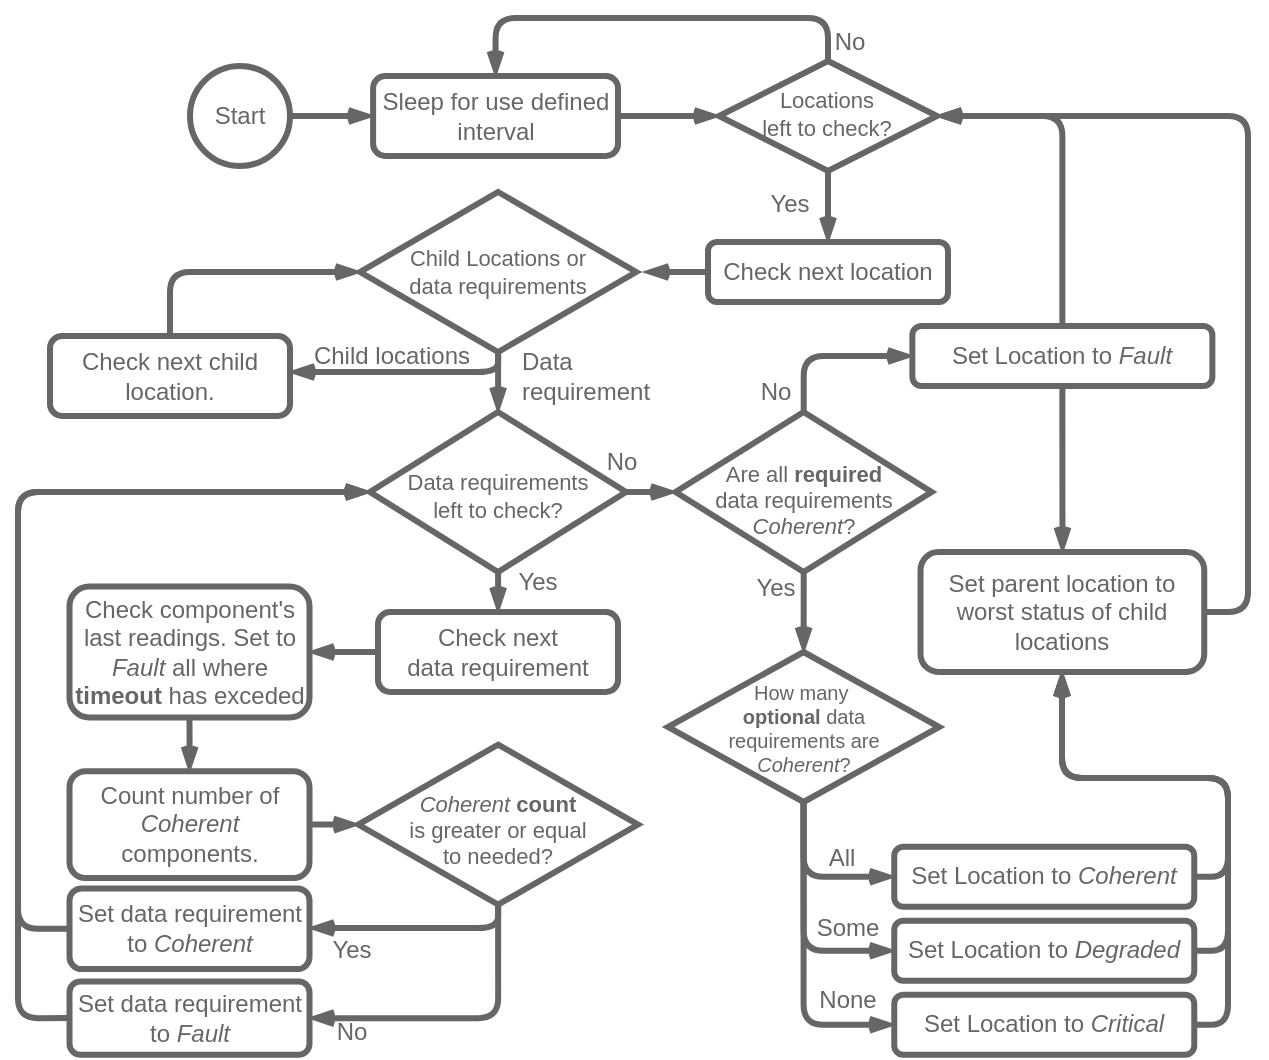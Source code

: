 <mxfile version="22.1.16" type="device">
  <diagram name="Page-1" id="BeeQXuH5mpLVNXQqc5U8">
    <mxGraphModel dx="989" dy="626" grid="1" gridSize="10" guides="1" tooltips="1" connect="1" arrows="1" fold="1" page="1" pageScale="1" pageWidth="850" pageHeight="1100" math="0" shadow="0">
      <root>
        <mxCell id="0" />
        <mxCell id="1" parent="0" />
        <mxCell id="Z_71HISk9Id8crk0vMUr-14" value="" style="edgeStyle=orthogonalEdgeStyle;shape=connector;curved=0;rounded=1;orthogonalLoop=1;jettySize=auto;html=1;labelBackgroundColor=default;strokeColor=#666666;strokeWidth=3;align=center;verticalAlign=middle;fontFamily=Helvetica;fontSize=12;fontColor=#666666;endArrow=openThin;endFill=0;fillColor=#FAE5C7;" parent="1" edge="1">
          <mxGeometry relative="1" as="geometry">
            <mxPoint x="330" y="1025.034" as="sourcePoint" />
          </mxGeometry>
        </mxCell>
        <mxCell id="Z_71HISk9Id8crk0vMUr-17" value="" style="edgeStyle=orthogonalEdgeStyle;shape=connector;curved=0;rounded=1;orthogonalLoop=1;jettySize=auto;html=1;labelBackgroundColor=default;strokeColor=#666666;strokeWidth=3;align=center;verticalAlign=middle;fontFamily=Helvetica;fontSize=12;fontColor=#666666;endArrow=openThin;endFill=0;fillColor=#FAE5C7;" parent="1" edge="1">
          <mxGeometry relative="1" as="geometry">
            <mxPoint x="358.38" y="1145" as="targetPoint" />
          </mxGeometry>
        </mxCell>
        <mxCell id="Z_71HISk9Id8crk0vMUr-1" value="Start" style="ellipse;whiteSpace=wrap;html=1;aspect=fixed;strokeColor=#666666;fontColor=#666666;fillColor=#FFFFFF;strokeWidth=3;" parent="1" vertex="1">
          <mxGeometry x="206" y="304" width="50" height="50" as="geometry" />
        </mxCell>
        <mxCell id="Z_71HISk9Id8crk0vMUr-2" value="Sleep for use defined interval" style="rounded=1;whiteSpace=wrap;html=1;strokeColor=#666666;fontColor=#666666;fillColor=#FFFFFF;strokeWidth=3;" parent="1" vertex="1">
          <mxGeometry x="297.56" y="309" width="122.44" height="40" as="geometry" />
        </mxCell>
        <mxCell id="Z_71HISk9Id8crk0vMUr-91" style="edgeStyle=orthogonalEdgeStyle;shape=connector;curved=0;rounded=1;orthogonalLoop=1;jettySize=auto;html=1;labelBackgroundColor=default;strokeColor=#666666;strokeWidth=3;align=center;verticalAlign=middle;fontFamily=Helvetica;fontSize=12;fontColor=#666666;endArrow=openThin;endFill=0;fillColor=#FAE5C7;" parent="1" source="Z_71HISk9Id8crk0vMUr-1" target="Z_71HISk9Id8crk0vMUr-2" edge="1">
          <mxGeometry relative="1" as="geometry" />
        </mxCell>
        <mxCell id="Z_71HISk9Id8crk0vMUr-5" value="Check next location" style="rounded=1;whiteSpace=wrap;html=1;strokeColor=#666666;fontColor=#666666;fillColor=#FFFFFF;strokeWidth=3;" parent="1" vertex="1">
          <mxGeometry x="465" y="392" width="120" height="30" as="geometry" />
        </mxCell>
        <mxCell id="Z_71HISk9Id8crk0vMUr-7" value="Child Locations or &lt;br&gt;data requirements" style="rhombus;whiteSpace=wrap;html=1;rounded=0;strokeColor=#666666;strokeWidth=3;align=center;verticalAlign=middle;fontFamily=Helvetica;fontSize=11;fontColor=#666666;fillColor=#FFFFFF;spacingTop=-1;" parent="1" vertex="1">
          <mxGeometry x="291.04" y="367" width="138.06" height="80" as="geometry" />
        </mxCell>
        <mxCell id="Z_71HISk9Id8crk0vMUr-10" value="" style="edgeStyle=orthogonalEdgeStyle;shape=connector;curved=0;rounded=1;orthogonalLoop=1;jettySize=auto;html=1;labelBackgroundColor=default;strokeColor=#666666;strokeWidth=3;align=center;verticalAlign=middle;fontFamily=Helvetica;fontSize=12;fontColor=#666666;endArrow=openThin;endFill=0;fillColor=#FAE5C7;" parent="1" source="Z_71HISk9Id8crk0vMUr-5" edge="1">
          <mxGeometry relative="1" as="geometry">
            <mxPoint x="433.06" y="407" as="targetPoint" />
          </mxGeometry>
        </mxCell>
        <mxCell id="Z_71HISk9Id8crk0vMUr-13" value="Data requirement" style="text;html=1;strokeColor=none;fillColor=none;align=left;verticalAlign=middle;whiteSpace=wrap;rounded=0;fontSize=12;fontFamily=Helvetica;fontColor=#666666;" parent="1" vertex="1">
          <mxGeometry x="369.94" y="444" width="60.06" height="30" as="geometry" />
        </mxCell>
        <mxCell id="Z_71HISk9Id8crk0vMUr-89" style="edgeStyle=orthogonalEdgeStyle;shape=connector;curved=0;rounded=1;orthogonalLoop=1;jettySize=auto;html=1;exitX=0.5;exitY=0;exitDx=0;exitDy=0;entryX=0;entryY=0.5;entryDx=0;entryDy=0;labelBackgroundColor=default;strokeColor=#666666;strokeWidth=3;align=center;verticalAlign=middle;fontFamily=Helvetica;fontSize=12;fontColor=#666666;endArrow=openThin;endFill=0;fillColor=#FAE5C7;" parent="1" source="Z_71HISk9Id8crk0vMUr-15" target="Z_71HISk9Id8crk0vMUr-7" edge="1">
          <mxGeometry relative="1" as="geometry" />
        </mxCell>
        <mxCell id="Z_71HISk9Id8crk0vMUr-15" value="Check next child location." style="rounded=1;whiteSpace=wrap;html=1;strokeColor=#666666;fontColor=#666666;fillColor=#FFFFFF;strokeWidth=3;" parent="1" vertex="1">
          <mxGeometry x="136" y="439" width="120" height="40" as="geometry" />
        </mxCell>
        <mxCell id="Z_71HISk9Id8crk0vMUr-25" style="edgeStyle=orthogonalEdgeStyle;shape=connector;curved=0;rounded=1;orthogonalLoop=1;jettySize=auto;html=1;labelBackgroundColor=default;strokeColor=#666666;strokeWidth=3;align=center;verticalAlign=middle;fontFamily=Helvetica;fontSize=12;fontColor=#666666;endArrow=openThin;endFill=0;fillColor=#FAE5C7;exitX=0.5;exitY=1;exitDx=0;exitDy=0;" parent="1" source="Z_71HISk9Id8crk0vMUr-7" target="Z_71HISk9Id8crk0vMUr-15" edge="1">
          <mxGeometry relative="1" as="geometry">
            <Array as="points">
              <mxPoint x="360" y="457" />
            </Array>
          </mxGeometry>
        </mxCell>
        <mxCell id="Z_71HISk9Id8crk0vMUr-23" value="Data requirements &lt;br&gt;left to check?" style="rhombus;whiteSpace=wrap;html=1;rounded=0;strokeColor=#666666;strokeWidth=3;align=center;verticalAlign=middle;fontFamily=Helvetica;fontSize=11;fontColor=#666666;fillColor=#FFFFFF;spacingTop=4;" parent="1" vertex="1">
          <mxGeometry x="295.97" y="477" width="128.06" height="80" as="geometry" />
        </mxCell>
        <mxCell id="Z_71HISk9Id8crk0vMUr-11" value="" style="edgeStyle=orthogonalEdgeStyle;shape=connector;curved=0;rounded=1;orthogonalLoop=1;jettySize=auto;html=1;labelBackgroundColor=default;strokeColor=#666666;strokeWidth=3;align=center;verticalAlign=middle;fontFamily=Helvetica;fontSize=12;fontColor=#666666;endArrow=openThin;endFill=0;fillColor=#FAE5C7;" parent="1" source="Z_71HISk9Id8crk0vMUr-7" target="Z_71HISk9Id8crk0vMUr-23" edge="1">
          <mxGeometry relative="1" as="geometry">
            <mxPoint x="360" y="477" as="targetPoint" />
            <Array as="points">
              <mxPoint x="360" y="467" />
              <mxPoint x="360" y="467" />
            </Array>
          </mxGeometry>
        </mxCell>
        <mxCell id="Z_71HISk9Id8crk0vMUr-26" value="Child locations" style="text;html=1;strokeColor=none;fillColor=none;align=center;verticalAlign=middle;whiteSpace=wrap;rounded=0;fontSize=12;fontFamily=Helvetica;fontColor=#666666;" parent="1" vertex="1">
          <mxGeometry x="263.65" y="441.5" width="86.35" height="15" as="geometry" />
        </mxCell>
        <mxCell id="Z_71HISk9Id8crk0vMUr-28" value="No" style="text;html=1;strokeColor=none;fillColor=none;align=center;verticalAlign=middle;whiteSpace=wrap;rounded=0;fontSize=12;fontFamily=Helvetica;fontColor=#666666;" parent="1" vertex="1">
          <mxGeometry x="403.81" y="492" width="36.25" height="20" as="geometry" />
        </mxCell>
        <mxCell id="Z_71HISk9Id8crk0vMUr-29" value="Yes" style="text;html=1;strokeColor=none;fillColor=none;align=center;verticalAlign=middle;whiteSpace=wrap;rounded=0;fontSize=12;fontFamily=Helvetica;fontColor=#666666;" parent="1" vertex="1">
          <mxGeometry x="350" y="547" width="60" height="30" as="geometry" />
        </mxCell>
        <mxCell id="Z_71HISk9Id8crk0vMUr-31" value="Check component&#39;s last readings. Set to &lt;i&gt;Fault&lt;/i&gt; all where &lt;b&gt;timeout&lt;/b&gt; has exceded" style="rounded=1;whiteSpace=wrap;html=1;strokeColor=#666666;fontColor=#666666;fillColor=#FFFFFF;strokeWidth=3;" parent="1" vertex="1">
          <mxGeometry x="145.75" y="564.25" width="120" height="65.5" as="geometry" />
        </mxCell>
        <mxCell id="Z_71HISk9Id8crk0vMUr-32" value="Count number of &lt;i&gt;Coherent&lt;/i&gt; components." style="rounded=1;whiteSpace=wrap;html=1;strokeColor=#666666;fontColor=#666666;fillColor=#FFFFFF;strokeWidth=3;" parent="1" vertex="1">
          <mxGeometry x="145.75" y="656.62" width="120" height="53.38" as="geometry" />
        </mxCell>
        <mxCell id="Z_71HISk9Id8crk0vMUr-30" value="" style="edgeStyle=orthogonalEdgeStyle;shape=connector;curved=0;rounded=1;orthogonalLoop=1;jettySize=auto;html=1;labelBackgroundColor=default;strokeColor=#666666;strokeWidth=3;align=center;verticalAlign=middle;fontFamily=Helvetica;fontSize=12;fontColor=#666666;endArrow=openThin;endFill=0;fillColor=#FAE5C7;exitX=0.5;exitY=1;exitDx=0;exitDy=0;entryX=0.5;entryY=0;entryDx=0;entryDy=0;" parent="1" source="Z_71HISk9Id8crk0vMUr-31" target="Z_71HISk9Id8crk0vMUr-32" edge="1">
          <mxGeometry relative="1" as="geometry">
            <mxPoint x="205.828" y="633.5" as="sourcePoint" />
            <Array as="points">
              <mxPoint x="206" y="648" />
              <mxPoint x="206" y="648" />
            </Array>
          </mxGeometry>
        </mxCell>
        <mxCell id="Z_71HISk9Id8crk0vMUr-35" value="" style="edgeStyle=orthogonalEdgeStyle;shape=connector;curved=0;rounded=1;orthogonalLoop=1;jettySize=auto;html=1;labelBackgroundColor=default;strokeColor=#666666;strokeWidth=3;align=center;verticalAlign=middle;fontFamily=Helvetica;fontSize=12;fontColor=#666666;endArrow=openThin;endFill=0;fillColor=#FAE5C7;" parent="1" source="Z_71HISk9Id8crk0vMUr-34" target="Z_71HISk9Id8crk0vMUr-31" edge="1">
          <mxGeometry relative="1" as="geometry" />
        </mxCell>
        <mxCell id="Z_71HISk9Id8crk0vMUr-34" value="Check next &lt;br&gt;data requirement" style="rounded=1;whiteSpace=wrap;html=1;strokeColor=#666666;fontColor=#666666;fillColor=#FFFFFF;strokeWidth=3;" parent="1" vertex="1">
          <mxGeometry x="300" y="577" width="120" height="40" as="geometry" />
        </mxCell>
        <mxCell id="Z_71HISk9Id8crk0vMUr-27" style="edgeStyle=orthogonalEdgeStyle;shape=connector;curved=0;rounded=1;orthogonalLoop=1;jettySize=auto;html=1;labelBackgroundColor=default;strokeColor=#666666;strokeWidth=3;align=center;verticalAlign=middle;fontFamily=Helvetica;fontSize=12;fontColor=#666666;endArrow=openThin;endFill=0;fillColor=#FAE5C7;" parent="1" source="Z_71HISk9Id8crk0vMUr-23" target="Z_71HISk9Id8crk0vMUr-34" edge="1">
          <mxGeometry relative="1" as="geometry">
            <mxPoint x="359.952" y="566.976" as="sourcePoint" />
            <mxPoint x="360" y="608" as="targetPoint" />
          </mxGeometry>
        </mxCell>
        <mxCell id="HXwjaB1A8Xpsmmef5tPp-7" style="edgeStyle=orthogonalEdgeStyle;shape=connector;curved=0;rounded=1;orthogonalLoop=1;jettySize=auto;html=1;exitX=0.5;exitY=1;exitDx=0;exitDy=0;labelBackgroundColor=default;strokeColor=#666666;strokeWidth=3;align=center;verticalAlign=middle;fontFamily=Helvetica;fontSize=12;fontColor=#666666;endArrow=openThin;endFill=0;fillColor=#FAE5C7;" edge="1" parent="1" source="Z_71HISk9Id8crk0vMUr-37" target="Z_71HISk9Id8crk0vMUr-40">
          <mxGeometry relative="1" as="geometry">
            <Array as="points">
              <mxPoint x="360" y="735" />
            </Array>
          </mxGeometry>
        </mxCell>
        <mxCell id="HXwjaB1A8Xpsmmef5tPp-8" style="edgeStyle=orthogonalEdgeStyle;shape=connector;curved=0;rounded=1;orthogonalLoop=1;jettySize=auto;html=1;exitX=0.5;exitY=1;exitDx=0;exitDy=0;entryX=1;entryY=0.5;entryDx=0;entryDy=0;labelBackgroundColor=default;strokeColor=#666666;strokeWidth=3;align=center;verticalAlign=middle;fontFamily=Helvetica;fontSize=12;fontColor=#666666;endArrow=openThin;endFill=0;fillColor=#FAE5C7;" edge="1" parent="1" source="Z_71HISk9Id8crk0vMUr-37" target="Z_71HISk9Id8crk0vMUr-33">
          <mxGeometry relative="1" as="geometry" />
        </mxCell>
        <mxCell id="Z_71HISk9Id8crk0vMUr-37" value="&lt;i&gt;Coherent&lt;/i&gt; &lt;b&gt;count&lt;/b&gt;&lt;br&gt;is greater or equal &lt;br&gt;to needed?" style="rhombus;whiteSpace=wrap;html=1;rounded=0;strokeColor=#666666;strokeWidth=3;align=center;verticalAlign=middle;fontFamily=Helvetica;fontSize=11;fontColor=#666666;fillColor=#FFFFFF;spacingTop=5;" parent="1" vertex="1">
          <mxGeometry x="290.13" y="643.31" width="139.87" height="80" as="geometry" />
        </mxCell>
        <mxCell id="Z_71HISk9Id8crk0vMUr-38" style="edgeStyle=orthogonalEdgeStyle;shape=connector;curved=0;rounded=1;orthogonalLoop=1;jettySize=auto;html=1;labelBackgroundColor=default;strokeColor=#666666;strokeWidth=3;align=center;verticalAlign=middle;fontFamily=Helvetica;fontSize=12;fontColor=#666666;endArrow=openThin;endFill=0;fillColor=#FAE5C7;" parent="1" source="Z_71HISk9Id8crk0vMUr-32" target="Z_71HISk9Id8crk0vMUr-37" edge="1">
          <mxGeometry relative="1" as="geometry" />
        </mxCell>
        <mxCell id="Z_71HISk9Id8crk0vMUr-43" value="Yes" style="text;html=1;strokeColor=none;fillColor=none;align=center;verticalAlign=middle;whiteSpace=wrap;rounded=0;fontSize=12;fontFamily=Helvetica;fontColor=#666666;" parent="1" vertex="1">
          <mxGeometry x="271.59" y="739.55" width="30" height="13.63" as="geometry" />
        </mxCell>
        <mxCell id="Z_71HISk9Id8crk0vMUr-44" value="No" style="text;html=1;strokeColor=none;fillColor=none;align=center;verticalAlign=middle;whiteSpace=wrap;rounded=0;fontSize=12;fontFamily=Helvetica;fontColor=#666666;" parent="1" vertex="1">
          <mxGeometry x="279.76" y="781.37" width="13.65" height="10.62" as="geometry" />
        </mxCell>
        <mxCell id="Z_71HISk9Id8crk0vMUr-45" style="edgeStyle=orthogonalEdgeStyle;shape=connector;curved=0;rounded=1;orthogonalLoop=1;jettySize=auto;html=1;labelBackgroundColor=default;strokeColor=#666666;strokeWidth=3;align=center;verticalAlign=middle;fontFamily=Helvetica;fontSize=12;fontColor=#666666;endArrow=openThin;endFill=0;fillColor=#FAE5C7;entryX=0;entryY=0.5;entryDx=0;entryDy=0;exitX=0;exitY=0.5;exitDx=0;exitDy=0;" parent="1" source="Z_71HISk9Id8crk0vMUr-40" target="Z_71HISk9Id8crk0vMUr-23" edge="1">
          <mxGeometry relative="1" as="geometry">
            <Array as="points">
              <mxPoint x="120" y="735" />
              <mxPoint x="120" y="517" />
            </Array>
          </mxGeometry>
        </mxCell>
        <mxCell id="Z_71HISk9Id8crk0vMUr-46" style="edgeStyle=orthogonalEdgeStyle;shape=connector;curved=0;rounded=1;orthogonalLoop=1;jettySize=auto;html=1;entryX=0;entryY=0.5;entryDx=0;entryDy=0;labelBackgroundColor=default;strokeColor=#666666;strokeWidth=3;align=center;verticalAlign=middle;fontFamily=Helvetica;fontSize=12;fontColor=#666666;endArrow=openThin;endFill=0;fillColor=#FAE5C7;exitX=0;exitY=0.5;exitDx=0;exitDy=0;" parent="1" source="Z_71HISk9Id8crk0vMUr-33" target="Z_71HISk9Id8crk0vMUr-23" edge="1">
          <mxGeometry relative="1" as="geometry">
            <Array as="points">
              <mxPoint x="120" y="780" />
              <mxPoint x="120" y="517" />
            </Array>
          </mxGeometry>
        </mxCell>
        <mxCell id="Z_71HISk9Id8crk0vMUr-47" value="Are all &lt;b&gt;required&lt;/b&gt; &lt;br&gt;data requirements &lt;br&gt;&lt;i&gt;Coherent&lt;/i&gt;?" style="rhombus;whiteSpace=wrap;html=1;rounded=0;strokeColor=#666666;strokeWidth=3;align=center;verticalAlign=middle;fontFamily=Helvetica;fontSize=11;fontColor=#666666;fillColor=#FFFFFF;spacingTop=7;" parent="1" vertex="1">
          <mxGeometry x="448.75" y="477" width="128.06" height="80" as="geometry" />
        </mxCell>
        <mxCell id="Z_71HISk9Id8crk0vMUr-48" style="edgeStyle=orthogonalEdgeStyle;shape=connector;curved=0;rounded=1;orthogonalLoop=1;jettySize=auto;html=1;labelBackgroundColor=default;strokeColor=#666666;strokeWidth=3;align=center;verticalAlign=middle;fontFamily=Helvetica;fontSize=12;fontColor=#666666;endArrow=openThin;endFill=0;fillColor=#FAE5C7;" parent="1" source="Z_71HISk9Id8crk0vMUr-23" target="Z_71HISk9Id8crk0vMUr-47" edge="1">
          <mxGeometry relative="1" as="geometry" />
        </mxCell>
        <mxCell id="Z_71HISk9Id8crk0vMUr-33" value="Set data requirement to&lt;i&gt; Fault&lt;/i&gt;" style="rounded=1;whiteSpace=wrap;html=1;strokeColor=#666666;fontColor=#666666;fillColor=#FFFFFF;strokeWidth=3;" parent="1" vertex="1">
          <mxGeometry x="145.75" y="761.75" width="120" height="36.62" as="geometry" />
        </mxCell>
        <mxCell id="Z_71HISk9Id8crk0vMUr-40" value="Set data requirement to &lt;i&gt;Coherent&lt;/i&gt;" style="rounded=1;whiteSpace=wrap;html=1;strokeColor=#666666;fontColor=#666666;fillColor=#FFFFFF;strokeWidth=3;" parent="1" vertex="1">
          <mxGeometry x="145.75" y="715.19" width="120" height="40.37" as="geometry" />
        </mxCell>
        <mxCell id="HXwjaB1A8Xpsmmef5tPp-3" style="edgeStyle=orthogonalEdgeStyle;shape=connector;curved=0;rounded=1;orthogonalLoop=1;jettySize=auto;html=1;exitX=0.5;exitY=1;exitDx=0;exitDy=0;labelBackgroundColor=default;strokeColor=#666666;strokeWidth=3;align=center;verticalAlign=middle;fontFamily=Helvetica;fontSize=12;fontColor=#666666;endArrow=openThin;endFill=0;fillColor=#FAE5C7;" edge="1" parent="1" source="Z_71HISk9Id8crk0vMUr-49" target="HXwjaB1A8Xpsmmef5tPp-2">
          <mxGeometry relative="1" as="geometry" />
        </mxCell>
        <mxCell id="Z_71HISk9Id8crk0vMUr-49" value="Set Location to &lt;i&gt;Fault&lt;/i&gt;" style="rounded=1;whiteSpace=wrap;html=1;strokeColor=#666666;fontColor=#666666;fillColor=#FFFFFF;strokeWidth=3;" parent="1" vertex="1">
          <mxGeometry x="567.19" y="434" width="150" height="30" as="geometry" />
        </mxCell>
        <mxCell id="Z_71HISk9Id8crk0vMUr-51" style="edgeStyle=orthogonalEdgeStyle;shape=connector;curved=0;rounded=1;orthogonalLoop=1;jettySize=auto;html=1;entryX=0;entryY=0.5;entryDx=0;entryDy=0;labelBackgroundColor=default;strokeColor=#666666;strokeWidth=3;align=center;verticalAlign=middle;fontFamily=Helvetica;fontSize=12;fontColor=#666666;endArrow=openThin;endFill=0;fillColor=#FAE5C7;" parent="1" source="Z_71HISk9Id8crk0vMUr-47" target="Z_71HISk9Id8crk0vMUr-49" edge="1">
          <mxGeometry relative="1" as="geometry">
            <Array as="points">
              <mxPoint x="513" y="449" />
            </Array>
          </mxGeometry>
        </mxCell>
        <mxCell id="Z_71HISk9Id8crk0vMUr-52" value="Yes" style="text;html=1;strokeColor=none;fillColor=none;align=center;verticalAlign=middle;whiteSpace=wrap;rounded=0;fontSize=12;fontFamily=Helvetica;fontColor=#666666;" parent="1" vertex="1">
          <mxGeometry x="481" y="554.5" width="36.25" height="20" as="geometry" />
        </mxCell>
        <mxCell id="Z_71HISk9Id8crk0vMUr-53" value="How many&amp;nbsp;&lt;br&gt;&lt;b style=&quot;font-size: 10px;&quot;&gt;optional&amp;nbsp;&lt;/b&gt;data &lt;br&gt;requirements are&lt;br style=&quot;font-size: 10px;&quot;&gt;&lt;i&gt;Coherent&lt;/i&gt;?" style="rhombus;whiteSpace=wrap;html=1;rounded=0;strokeColor=#666666;strokeWidth=3;align=center;verticalAlign=middle;fontFamily=Helvetica;fontSize=10;fontColor=#666666;fillColor=#FFFFFF;spacingTop=1;" parent="1" vertex="1">
          <mxGeometry x="444.97" y="597" width="135.62" height="75" as="geometry" />
        </mxCell>
        <mxCell id="Z_71HISk9Id8crk0vMUr-56" style="edgeStyle=orthogonalEdgeStyle;shape=connector;curved=0;rounded=1;orthogonalLoop=1;jettySize=auto;html=1;labelBackgroundColor=default;strokeColor=#666666;strokeWidth=3;align=center;verticalAlign=middle;fontFamily=Helvetica;fontSize=12;fontColor=#666666;endArrow=openThin;endFill=0;fillColor=#FAE5C7;" parent="1" source="Z_71HISk9Id8crk0vMUr-47" target="Z_71HISk9Id8crk0vMUr-53" edge="1">
          <mxGeometry relative="1" as="geometry" />
        </mxCell>
        <mxCell id="Z_71HISk9Id8crk0vMUr-66" value="No" style="text;html=1;strokeColor=none;fillColor=none;align=center;verticalAlign=middle;whiteSpace=wrap;rounded=0;fontSize=12;fontFamily=Helvetica;fontColor=#666666;" parent="1" vertex="1">
          <mxGeometry x="481" y="457" width="36.25" height="20" as="geometry" />
        </mxCell>
        <mxCell id="Z_71HISk9Id8crk0vMUr-67" value="Some" style="text;html=1;strokeColor=none;fillColor=none;align=center;verticalAlign=middle;whiteSpace=wrap;rounded=0;fontSize=12;fontFamily=Helvetica;fontColor=#666666;" parent="1" vertex="1">
          <mxGeometry x="517.25" y="724.87" width="36.25" height="20" as="geometry" />
        </mxCell>
        <mxCell id="Z_71HISk9Id8crk0vMUr-70" value="All" style="text;html=1;strokeColor=none;fillColor=none;align=center;verticalAlign=middle;whiteSpace=wrap;rounded=0;fontSize=12;fontFamily=Helvetica;fontColor=#666666;" parent="1" vertex="1">
          <mxGeometry x="514.25" y="689.87" width="36.25" height="20" as="geometry" />
        </mxCell>
        <mxCell id="Z_71HISk9Id8crk0vMUr-71" value="None" style="text;html=1;strokeColor=none;fillColor=none;align=center;verticalAlign=middle;whiteSpace=wrap;rounded=0;fontSize=12;fontFamily=Helvetica;fontColor=#666666;" parent="1" vertex="1">
          <mxGeometry x="517.25" y="761.37" width="36.25" height="20" as="geometry" />
        </mxCell>
        <mxCell id="Z_71HISk9Id8crk0vMUr-58" value="Set Location to&amp;nbsp;&lt;i&gt;Coherent&lt;br&gt;&lt;/i&gt;" style="rounded=1;whiteSpace=wrap;html=1;strokeColor=#666666;fontColor=#666666;fillColor=#FFFFFF;strokeWidth=3;" parent="1" vertex="1">
          <mxGeometry x="558.13" y="694.37" width="150" height="30" as="geometry" />
        </mxCell>
        <mxCell id="Z_71HISk9Id8crk0vMUr-80" style="edgeStyle=orthogonalEdgeStyle;shape=connector;curved=0;rounded=1;orthogonalLoop=1;jettySize=auto;html=1;exitX=0.5;exitY=1;exitDx=0;exitDy=0;entryX=0;entryY=0.5;entryDx=0;entryDy=0;labelBackgroundColor=default;strokeColor=#666666;strokeWidth=3;align=center;verticalAlign=middle;fontFamily=Helvetica;fontSize=12;fontColor=#666666;endArrow=openThin;endFill=0;fillColor=#FAE5C7;" parent="1" source="Z_71HISk9Id8crk0vMUr-53" target="Z_71HISk9Id8crk0vMUr-58" edge="1">
          <mxGeometry relative="1" as="geometry" />
        </mxCell>
        <mxCell id="Z_71HISk9Id8crk0vMUr-61" value="Set Location to &lt;i&gt;Degraded&lt;br&gt;&lt;/i&gt;" style="rounded=1;whiteSpace=wrap;html=1;strokeColor=#666666;fontColor=#666666;fillColor=#FFFFFF;strokeWidth=3;" parent="1" vertex="1">
          <mxGeometry x="558.13" y="731.37" width="150" height="30" as="geometry" />
        </mxCell>
        <mxCell id="Z_71HISk9Id8crk0vMUr-81" style="edgeStyle=orthogonalEdgeStyle;shape=connector;curved=0;rounded=1;orthogonalLoop=1;jettySize=auto;html=1;exitX=0.5;exitY=1;exitDx=0;exitDy=0;entryX=0;entryY=0.5;entryDx=0;entryDy=0;labelBackgroundColor=default;strokeColor=#666666;strokeWidth=3;align=center;verticalAlign=middle;fontFamily=Helvetica;fontSize=12;fontColor=#666666;endArrow=openThin;endFill=0;fillColor=#FAE5C7;" parent="1" source="Z_71HISk9Id8crk0vMUr-53" target="Z_71HISk9Id8crk0vMUr-61" edge="1">
          <mxGeometry relative="1" as="geometry" />
        </mxCell>
        <mxCell id="Z_71HISk9Id8crk0vMUr-62" value="Set Location to&amp;nbsp;&lt;i&gt;Critical&lt;br&gt;&lt;/i&gt;" style="rounded=1;whiteSpace=wrap;html=1;strokeColor=#666666;fontColor=#666666;fillColor=#FFFFFF;strokeWidth=3;" parent="1" vertex="1">
          <mxGeometry x="558.13" y="768.37" width="150" height="30" as="geometry" />
        </mxCell>
        <mxCell id="Z_71HISk9Id8crk0vMUr-82" style="edgeStyle=orthogonalEdgeStyle;shape=connector;curved=0;rounded=1;orthogonalLoop=1;jettySize=auto;html=1;exitX=0.5;exitY=1;exitDx=0;exitDy=0;entryX=0;entryY=0.5;entryDx=0;entryDy=0;labelBackgroundColor=default;strokeColor=#666666;strokeWidth=3;align=center;verticalAlign=middle;fontFamily=Helvetica;fontSize=12;fontColor=#666666;endArrow=openThin;endFill=0;fillColor=#FAE5C7;" parent="1" source="Z_71HISk9Id8crk0vMUr-53" target="Z_71HISk9Id8crk0vMUr-62" edge="1">
          <mxGeometry relative="1" as="geometry" />
        </mxCell>
        <mxCell id="Z_71HISk9Id8crk0vMUr-93" style="edgeStyle=orthogonalEdgeStyle;shape=connector;curved=0;rounded=1;orthogonalLoop=1;jettySize=auto;html=1;exitX=0.5;exitY=0;exitDx=0;exitDy=0;entryX=0.5;entryY=0;entryDx=0;entryDy=0;labelBackgroundColor=default;strokeColor=#666666;strokeWidth=3;align=center;verticalAlign=middle;fontFamily=Helvetica;fontSize=12;fontColor=#666666;endArrow=openThin;endFill=0;fillColor=#FAE5C7;" parent="1" source="Z_71HISk9Id8crk0vMUr-88" target="Z_71HISk9Id8crk0vMUr-2" edge="1">
          <mxGeometry relative="1" as="geometry">
            <Array as="points">
              <mxPoint x="525" y="280" />
              <mxPoint x="359" y="280" />
            </Array>
          </mxGeometry>
        </mxCell>
        <mxCell id="Z_71HISk9Id8crk0vMUr-88" value="Locations&lt;br&gt;left to check?" style="rhombus;whiteSpace=wrap;html=1;rounded=0;strokeColor=#666666;strokeWidth=3;align=center;verticalAlign=middle;fontFamily=Helvetica;fontSize=11;fontColor=#666666;fillColor=#FFFFFF;spacingTop=-3;" parent="1" vertex="1">
          <mxGeometry x="470.48" y="301.5" width="109.03" height="55" as="geometry" />
        </mxCell>
        <mxCell id="Z_71HISk9Id8crk0vMUr-90" style="edgeStyle=orthogonalEdgeStyle;shape=connector;curved=0;rounded=1;orthogonalLoop=1;jettySize=auto;html=1;labelBackgroundColor=default;strokeColor=#666666;strokeWidth=3;align=center;verticalAlign=middle;fontFamily=Helvetica;fontSize=12;fontColor=#666666;endArrow=openThin;endFill=0;fillColor=#FAE5C7;exitX=1;exitY=0.5;exitDx=0;exitDy=0;entryX=0;entryY=0.5;entryDx=0;entryDy=0;" parent="1" source="Z_71HISk9Id8crk0vMUr-2" target="Z_71HISk9Id8crk0vMUr-88" edge="1">
          <mxGeometry relative="1" as="geometry">
            <Array as="points">
              <mxPoint x="440" y="329" />
              <mxPoint x="440" y="329" />
            </Array>
          </mxGeometry>
        </mxCell>
        <mxCell id="Z_71HISk9Id8crk0vMUr-9" style="edgeStyle=orthogonalEdgeStyle;shape=connector;curved=0;rounded=1;orthogonalLoop=1;jettySize=auto;html=1;labelBackgroundColor=default;strokeColor=#666666;strokeWidth=3;align=center;verticalAlign=middle;fontFamily=Helvetica;fontSize=12;fontColor=#666666;endArrow=openThin;endFill=0;fillColor=#FAE5C7;" parent="1" source="Z_71HISk9Id8crk0vMUr-88" target="Z_71HISk9Id8crk0vMUr-5" edge="1">
          <mxGeometry relative="1" as="geometry" />
        </mxCell>
        <mxCell id="Z_71HISk9Id8crk0vMUr-50" style="edgeStyle=orthogonalEdgeStyle;shape=connector;curved=0;rounded=1;orthogonalLoop=1;jettySize=auto;html=1;entryX=1;entryY=0.5;entryDx=0;entryDy=0;labelBackgroundColor=default;strokeColor=#666666;strokeWidth=3;align=center;verticalAlign=middle;fontFamily=Helvetica;fontSize=12;fontColor=#666666;endArrow=openThin;endFill=0;fillColor=#FAE5C7;exitX=0.5;exitY=0;exitDx=0;exitDy=0;" parent="1" source="Z_71HISk9Id8crk0vMUr-49" target="Z_71HISk9Id8crk0vMUr-88" edge="1">
          <mxGeometry relative="1" as="geometry">
            <Array as="points">
              <mxPoint x="642" y="329" />
            </Array>
          </mxGeometry>
        </mxCell>
        <mxCell id="Z_71HISk9Id8crk0vMUr-84" style="edgeStyle=orthogonalEdgeStyle;shape=connector;curved=0;rounded=1;orthogonalLoop=1;jettySize=auto;html=1;entryX=0.5;entryY=1;entryDx=0;entryDy=0;labelBackgroundColor=default;strokeColor=#666666;strokeWidth=3;align=center;verticalAlign=middle;fontFamily=Helvetica;fontSize=12;fontColor=#666666;endArrow=openThin;endFill=0;fillColor=#FAE5C7;" parent="1" source="Z_71HISk9Id8crk0vMUr-58" target="HXwjaB1A8Xpsmmef5tPp-2" edge="1">
          <mxGeometry relative="1" as="geometry">
            <Array as="points">
              <mxPoint x="725" y="709" />
              <mxPoint x="725" y="660" />
              <mxPoint x="642" y="660" />
              <mxPoint x="642" y="607" />
            </Array>
          </mxGeometry>
        </mxCell>
        <mxCell id="Z_71HISk9Id8crk0vMUr-85" style="edgeStyle=orthogonalEdgeStyle;shape=connector;curved=0;rounded=1;orthogonalLoop=1;jettySize=auto;html=1;labelBackgroundColor=default;strokeColor=#666666;strokeWidth=3;align=center;verticalAlign=middle;fontFamily=Helvetica;fontSize=12;fontColor=#666666;endArrow=openThin;endFill=0;fillColor=#FAE5C7;entryX=0.5;entryY=1;entryDx=0;entryDy=0;" parent="1" source="Z_71HISk9Id8crk0vMUr-61" target="HXwjaB1A8Xpsmmef5tPp-2" edge="1">
          <mxGeometry relative="1" as="geometry">
            <mxPoint x="585" y="407" as="targetPoint" />
            <Array as="points">
              <mxPoint x="725" y="746" />
              <mxPoint x="725" y="660" />
              <mxPoint x="642" y="660" />
              <mxPoint x="642" y="607" />
            </Array>
          </mxGeometry>
        </mxCell>
        <mxCell id="Z_71HISk9Id8crk0vMUr-86" style="edgeStyle=orthogonalEdgeStyle;shape=connector;curved=0;rounded=1;orthogonalLoop=1;jettySize=auto;html=1;exitX=1;exitY=0.5;exitDx=0;exitDy=0;entryX=0.5;entryY=1;entryDx=0;entryDy=0;labelBackgroundColor=default;strokeColor=#666666;strokeWidth=3;align=center;verticalAlign=middle;fontFamily=Helvetica;fontSize=12;fontColor=#666666;endArrow=openThin;endFill=0;fillColor=#FAE5C7;" parent="1" source="Z_71HISk9Id8crk0vMUr-62" target="HXwjaB1A8Xpsmmef5tPp-2" edge="1">
          <mxGeometry relative="1" as="geometry">
            <Array as="points">
              <mxPoint x="725" y="783" />
              <mxPoint x="725" y="660" />
              <mxPoint x="642" y="660" />
              <mxPoint x="642" y="607" />
            </Array>
          </mxGeometry>
        </mxCell>
        <mxCell id="HXwjaB1A8Xpsmmef5tPp-4" style="edgeStyle=orthogonalEdgeStyle;shape=connector;curved=0;rounded=1;orthogonalLoop=1;jettySize=auto;html=1;entryX=1;entryY=0.5;entryDx=0;entryDy=0;labelBackgroundColor=default;strokeColor=#666666;strokeWidth=3;align=center;verticalAlign=middle;fontFamily=Helvetica;fontSize=12;fontColor=#666666;endArrow=openThin;endFill=0;fillColor=#FAE5C7;" edge="1" parent="1" source="HXwjaB1A8Xpsmmef5tPp-2" target="Z_71HISk9Id8crk0vMUr-88">
          <mxGeometry relative="1" as="geometry">
            <Array as="points">
              <mxPoint x="735" y="577" />
              <mxPoint x="735" y="329" />
            </Array>
          </mxGeometry>
        </mxCell>
        <mxCell id="HXwjaB1A8Xpsmmef5tPp-2" value="Set parent location to worst status of child locations" style="rounded=1;whiteSpace=wrap;html=1;strokeColor=#666666;fontColor=#666666;fillColor=#FFFFFF;strokeWidth=3;" vertex="1" parent="1">
          <mxGeometry x="571.26" y="547" width="141.87" height="60" as="geometry" />
        </mxCell>
        <mxCell id="HXwjaB1A8Xpsmmef5tPp-5" value="No" style="text;html=1;strokeColor=none;fillColor=none;align=center;verticalAlign=middle;whiteSpace=wrap;rounded=0;fontSize=12;fontFamily=Helvetica;fontColor=#666666;" vertex="1" parent="1">
          <mxGeometry x="523.88" y="283" width="23.5" height="18.5" as="geometry" />
        </mxCell>
        <mxCell id="HXwjaB1A8Xpsmmef5tPp-6" value="Yes" style="text;html=1;strokeColor=none;fillColor=none;align=center;verticalAlign=middle;whiteSpace=wrap;rounded=0;fontSize=12;fontFamily=Helvetica;fontColor=#666666;" vertex="1" parent="1">
          <mxGeometry x="487.63" y="363" width="36.25" height="20" as="geometry" />
        </mxCell>
      </root>
    </mxGraphModel>
  </diagram>
</mxfile>
